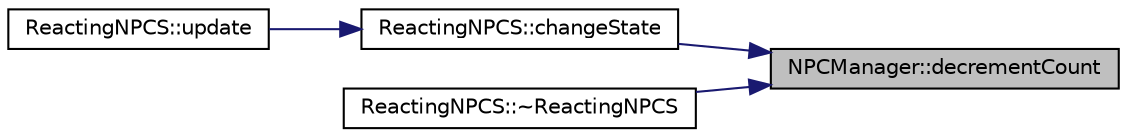 digraph "NPCManager::decrementCount"
{
 // LATEX_PDF_SIZE
  edge [fontname="Helvetica",fontsize="10",labelfontname="Helvetica",labelfontsize="10"];
  node [fontname="Helvetica",fontsize="10",shape=record];
  rankdir="RL";
  Node1 [label="NPCManager::decrementCount",height=0.2,width=0.4,color="black", fillcolor="grey75", style="filled", fontcolor="black",tooltip="Decrements the count for a given NPC state."];
  Node1 -> Node2 [dir="back",color="midnightblue",fontsize="10",style="solid",fontname="Helvetica"];
  Node2 [label="ReactingNPCS::changeState",height=0.2,width=0.4,color="black", fillcolor="white", style="filled",URL="$classReactingNPCS.html#a76e8ef118165123d68fffa6ffc9bad90",tooltip="Changes the current state of the NPC."];
  Node2 -> Node3 [dir="back",color="midnightblue",fontsize="10",style="solid",fontname="Helvetica"];
  Node3 [label="ReactingNPCS::update",height=0.2,width=0.4,color="black", fillcolor="white", style="filled",URL="$classReactingNPCS.html#afc206d145750358e98204a9135b05276",tooltip="Updates the NPC's state based on observed changes."];
  Node1 -> Node4 [dir="back",color="midnightblue",fontsize="10",style="solid",fontname="Helvetica"];
  Node4 [label="ReactingNPCS::~ReactingNPCS",height=0.2,width=0.4,color="black", fillcolor="white", style="filled",URL="$classReactingNPCS.html#a44682cbcc278214f361a1afd6440f599",tooltip="Destructor for cleaning up dynamically allocated state."];
}
